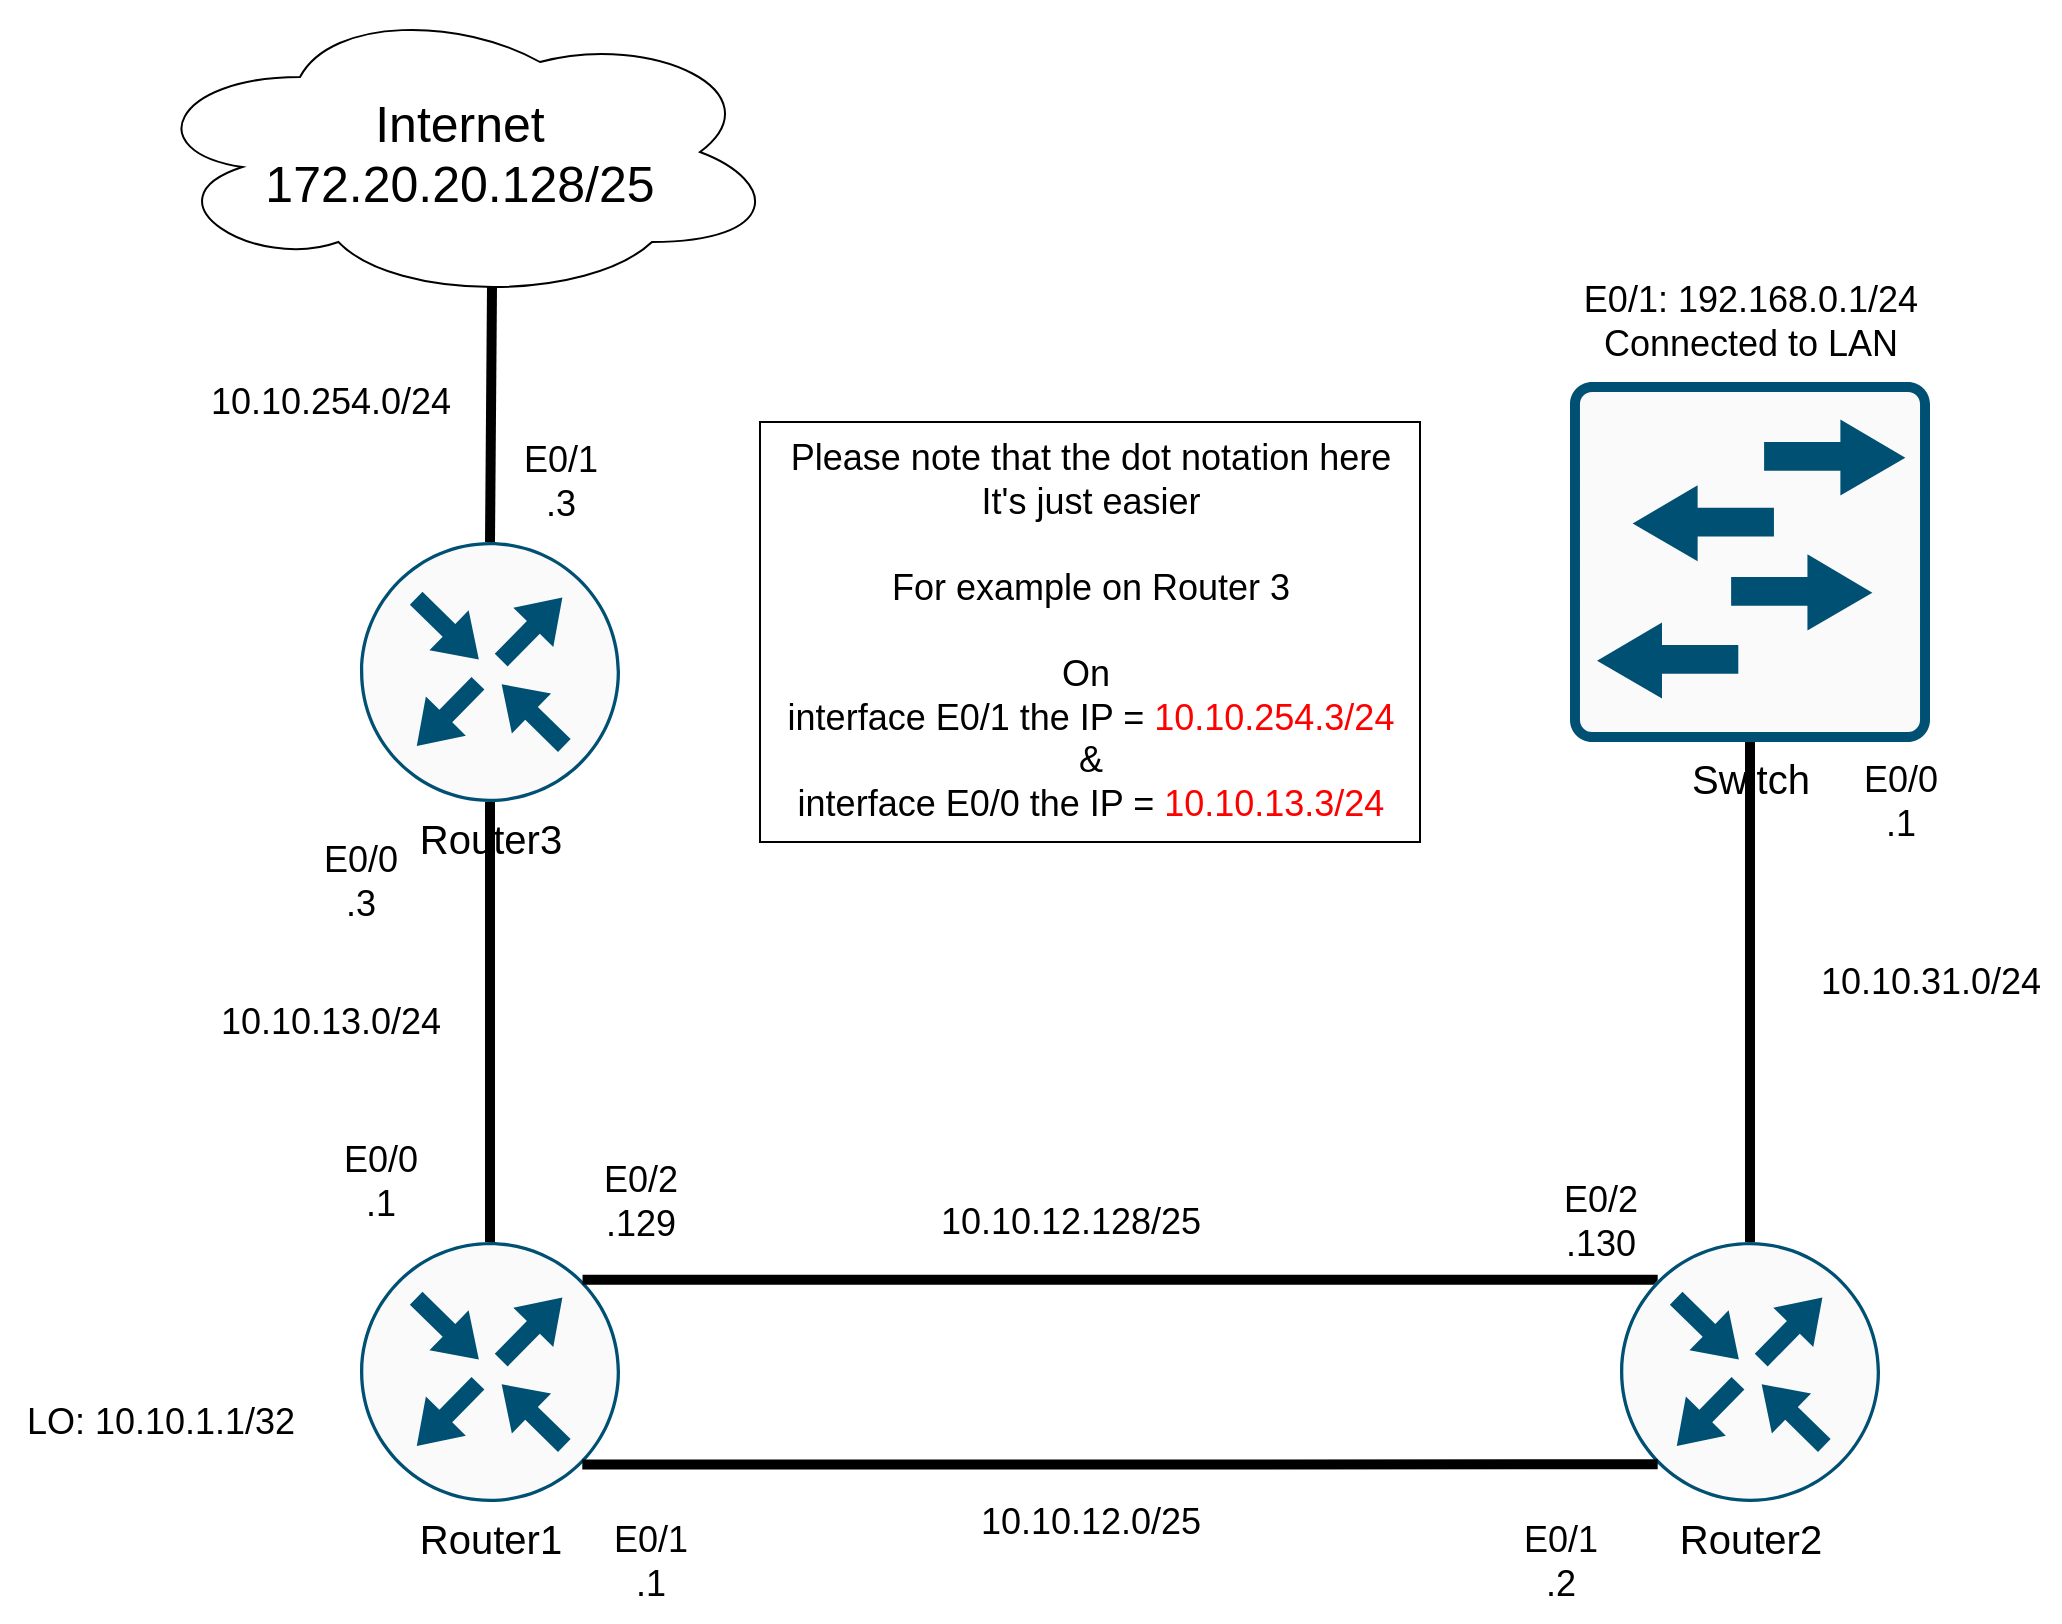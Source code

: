 <mxfile version="24.2.5" type="device">
  <diagram name="Page-1" id="Kfh8t_Ak4ihm8aRNfu7Z">
    <mxGraphModel dx="1292" dy="944" grid="1" gridSize="10" guides="1" tooltips="1" connect="1" arrows="1" fold="1" page="1" pageScale="1" pageWidth="850" pageHeight="1100" math="0" shadow="0">
      <root>
        <mxCell id="0" />
        <mxCell id="1" parent="0" />
        <mxCell id="OEtIv18NF1MfXvZT3ipg-42" value="&lt;font style=&quot;font-size: 25px;&quot;&gt;Internet&lt;/font&gt;&lt;div style=&quot;font-size: 25px;&quot;&gt;&lt;font style=&quot;font-size: 25px;&quot;&gt;172.20.20.128/25&lt;/font&gt;&lt;/div&gt;" style="ellipse;shape=cloud;whiteSpace=wrap;html=1;" vertex="1" parent="1">
          <mxGeometry x="170" y="120" width="320" height="150" as="geometry" />
        </mxCell>
        <mxCell id="OEtIv18NF1MfXvZT3ipg-43" value="&lt;font style=&quot;font-size: 20px;&quot;&gt;Router3&lt;/font&gt;" style="sketch=0;points=[[0.5,0,0],[1,0.5,0],[0.5,1,0],[0,0.5,0],[0.145,0.145,0],[0.856,0.145,0],[0.855,0.856,0],[0.145,0.855,0]];verticalLabelPosition=bottom;html=1;verticalAlign=top;aspect=fixed;align=center;pointerEvents=1;shape=mxgraph.cisco19.rect;prIcon=router;fillColor=#FAFAFA;strokeColor=#005073;" vertex="1" parent="1">
          <mxGeometry x="280" y="390" width="130" height="130" as="geometry" />
        </mxCell>
        <mxCell id="OEtIv18NF1MfXvZT3ipg-45" value="&lt;font style=&quot;font-size: 20px;&quot;&gt;Router1&lt;/font&gt;" style="sketch=0;points=[[0.5,0,0],[1,0.5,0],[0.5,1,0],[0,0.5,0],[0.145,0.145,0],[0.856,0.145,0],[0.855,0.856,0],[0.145,0.855,0]];verticalLabelPosition=bottom;html=1;verticalAlign=top;aspect=fixed;align=center;pointerEvents=1;shape=mxgraph.cisco19.rect;prIcon=router;fillColor=#FAFAFA;strokeColor=#005073;" vertex="1" parent="1">
          <mxGeometry x="280" y="740" width="130" height="130" as="geometry" />
        </mxCell>
        <mxCell id="OEtIv18NF1MfXvZT3ipg-46" value="" style="endArrow=none;html=1;rounded=0;entryX=0.55;entryY=0.95;entryDx=0;entryDy=0;entryPerimeter=0;exitX=0.5;exitY=0;exitDx=0;exitDy=0;exitPerimeter=0;strokeWidth=5;" edge="1" parent="1" source="OEtIv18NF1MfXvZT3ipg-43" target="OEtIv18NF1MfXvZT3ipg-42">
          <mxGeometry width="50" height="50" relative="1" as="geometry">
            <mxPoint x="390" y="440" as="sourcePoint" />
            <mxPoint x="570" y="260" as="targetPoint" />
          </mxGeometry>
        </mxCell>
        <mxCell id="OEtIv18NF1MfXvZT3ipg-47" value="" style="endArrow=none;html=1;rounded=0;entryX=0.5;entryY=1;entryDx=0;entryDy=0;entryPerimeter=0;exitX=0.5;exitY=0;exitDx=0;exitDy=0;exitPerimeter=0;strokeWidth=5;" edge="1" parent="1" source="OEtIv18NF1MfXvZT3ipg-45" target="OEtIv18NF1MfXvZT3ipg-43">
          <mxGeometry width="50" height="50" relative="1" as="geometry">
            <mxPoint x="590" y="627" as="sourcePoint" />
            <mxPoint x="591" y="500" as="targetPoint" />
          </mxGeometry>
        </mxCell>
        <mxCell id="OEtIv18NF1MfXvZT3ipg-48" value="" style="endArrow=none;html=1;rounded=0;exitX=0.856;exitY=0.145;exitDx=0;exitDy=0;exitPerimeter=0;strokeWidth=5;entryX=0.145;entryY=0.145;entryDx=0;entryDy=0;entryPerimeter=0;" edge="1" parent="1" source="OEtIv18NF1MfXvZT3ipg-45" target="OEtIv18NF1MfXvZT3ipg-49">
          <mxGeometry width="50" height="50" relative="1" as="geometry">
            <mxPoint x="610" y="770" as="sourcePoint" />
            <mxPoint x="850" y="760" as="targetPoint" />
          </mxGeometry>
        </mxCell>
        <mxCell id="OEtIv18NF1MfXvZT3ipg-49" value="&lt;font style=&quot;font-size: 20px;&quot;&gt;Router2&lt;/font&gt;" style="sketch=0;points=[[0.5,0,0],[1,0.5,0],[0.5,1,0],[0,0.5,0],[0.145,0.145,0],[0.856,0.145,0],[0.855,0.856,0],[0.145,0.855,0]];verticalLabelPosition=bottom;html=1;verticalAlign=top;aspect=fixed;align=center;pointerEvents=1;shape=mxgraph.cisco19.rect;prIcon=router;fillColor=#FAFAFA;strokeColor=#005073;" vertex="1" parent="1">
          <mxGeometry x="910" y="740" width="130" height="130" as="geometry" />
        </mxCell>
        <mxCell id="OEtIv18NF1MfXvZT3ipg-50" value="" style="endArrow=none;html=1;rounded=0;exitX=0.855;exitY=0.856;exitDx=0;exitDy=0;exitPerimeter=0;strokeWidth=5;entryX=0.145;entryY=0.855;entryDx=0;entryDy=0;entryPerimeter=0;" edge="1" parent="1" source="OEtIv18NF1MfXvZT3ipg-45" target="OEtIv18NF1MfXvZT3ipg-49">
          <mxGeometry width="50" height="50" relative="1" as="geometry">
            <mxPoint x="425" y="880" as="sourcePoint" />
            <mxPoint x="963" y="880" as="targetPoint" />
          </mxGeometry>
        </mxCell>
        <mxCell id="OEtIv18NF1MfXvZT3ipg-51" value="" style="endArrow=none;html=1;rounded=0;exitX=0.5;exitY=0;exitDx=0;exitDy=0;exitPerimeter=0;strokeWidth=5;entryX=0.5;entryY=1;entryDx=0;entryDy=0;entryPerimeter=0;" edge="1" parent="1" source="OEtIv18NF1MfXvZT3ipg-49" target="OEtIv18NF1MfXvZT3ipg-52">
          <mxGeometry width="50" height="50" relative="1" as="geometry">
            <mxPoint x="1000" y="610" as="sourcePoint" />
            <mxPoint x="975" y="530" as="targetPoint" />
          </mxGeometry>
        </mxCell>
        <mxCell id="OEtIv18NF1MfXvZT3ipg-52" value="&lt;font style=&quot;font-size: 20px;&quot;&gt;Switch&lt;/font&gt;" style="sketch=0;points=[[0.015,0.015,0],[0.985,0.015,0],[0.985,0.985,0],[0.015,0.985,0],[0.25,0,0],[0.5,0,0],[0.75,0,0],[1,0.25,0],[1,0.5,0],[1,0.75,0],[0.75,1,0],[0.5,1,0],[0.25,1,0],[0,0.75,0],[0,0.5,0],[0,0.25,0]];verticalLabelPosition=bottom;html=1;verticalAlign=top;aspect=fixed;align=center;pointerEvents=1;shape=mxgraph.cisco19.rect;prIcon=l2_switch;fillColor=#FAFAFA;strokeColor=#005073;" vertex="1" parent="1">
          <mxGeometry x="885" y="310" width="180" height="180" as="geometry" />
        </mxCell>
        <mxCell id="OEtIv18NF1MfXvZT3ipg-53" value="&lt;font style=&quot;font-size: 18px;&quot;&gt;E0/1&lt;/font&gt;&lt;div style=&quot;font-size: 18px;&quot;&gt;&lt;font style=&quot;font-size: 18px;&quot;&gt;.3&lt;/font&gt;&lt;/div&gt;" style="text;html=1;align=center;verticalAlign=middle;resizable=0;points=[];autosize=1;strokeColor=none;fillColor=none;" vertex="1" parent="1">
          <mxGeometry x="350" y="330" width="60" height="60" as="geometry" />
        </mxCell>
        <mxCell id="OEtIv18NF1MfXvZT3ipg-54" value="&lt;font style=&quot;font-size: 18px;&quot;&gt;E0/0&lt;/font&gt;&lt;div style=&quot;font-size: 18px;&quot;&gt;&lt;font style=&quot;font-size: 18px;&quot;&gt;.3&lt;/font&gt;&lt;/div&gt;" style="text;html=1;align=center;verticalAlign=middle;resizable=0;points=[];autosize=1;strokeColor=none;fillColor=none;" vertex="1" parent="1">
          <mxGeometry x="250" y="530" width="60" height="60" as="geometry" />
        </mxCell>
        <mxCell id="OEtIv18NF1MfXvZT3ipg-55" value="&lt;span style=&quot;font-size: 18px;&quot;&gt;10.10.254.0/24&lt;/span&gt;" style="text;html=1;align=center;verticalAlign=middle;resizable=0;points=[];autosize=1;strokeColor=none;fillColor=none;" vertex="1" parent="1">
          <mxGeometry x="195" y="300" width="140" height="40" as="geometry" />
        </mxCell>
        <mxCell id="OEtIv18NF1MfXvZT3ipg-56" value="&lt;span style=&quot;font-size: 18px;&quot;&gt;10.10.13.0/24&lt;/span&gt;" style="text;html=1;align=center;verticalAlign=middle;resizable=0;points=[];autosize=1;strokeColor=none;fillColor=none;" vertex="1" parent="1">
          <mxGeometry x="200" y="610" width="130" height="40" as="geometry" />
        </mxCell>
        <mxCell id="OEtIv18NF1MfXvZT3ipg-57" value="&lt;font style=&quot;font-size: 18px;&quot;&gt;E0/0&lt;/font&gt;&lt;div style=&quot;font-size: 18px;&quot;&gt;&lt;font style=&quot;font-size: 18px;&quot;&gt;.1&lt;/font&gt;&lt;/div&gt;" style="text;html=1;align=center;verticalAlign=middle;resizable=0;points=[];autosize=1;strokeColor=none;fillColor=none;" vertex="1" parent="1">
          <mxGeometry x="260" y="680" width="60" height="60" as="geometry" />
        </mxCell>
        <mxCell id="OEtIv18NF1MfXvZT3ipg-58" value="&lt;font style=&quot;font-size: 18px;&quot;&gt;E0/2&lt;/font&gt;&lt;div style=&quot;font-size: 18px;&quot;&gt;&lt;font style=&quot;font-size: 18px;&quot;&gt;.129&lt;/font&gt;&lt;/div&gt;" style="text;html=1;align=center;verticalAlign=middle;resizable=0;points=[];autosize=1;strokeColor=none;fillColor=none;" vertex="1" parent="1">
          <mxGeometry x="390" y="690" width="60" height="60" as="geometry" />
        </mxCell>
        <mxCell id="OEtIv18NF1MfXvZT3ipg-59" value="&lt;font style=&quot;font-size: 18px;&quot;&gt;E0/1&lt;/font&gt;&lt;div style=&quot;font-size: 18px;&quot;&gt;&lt;font style=&quot;font-size: 18px;&quot;&gt;.1&lt;/font&gt;&lt;/div&gt;" style="text;html=1;align=center;verticalAlign=middle;resizable=0;points=[];autosize=1;strokeColor=none;fillColor=none;" vertex="1" parent="1">
          <mxGeometry x="395" y="870" width="60" height="60" as="geometry" />
        </mxCell>
        <mxCell id="OEtIv18NF1MfXvZT3ipg-60" value="&lt;span style=&quot;font-size: 18px;&quot;&gt;LO: 10.10.1.1/32&lt;/span&gt;" style="text;html=1;align=center;verticalAlign=middle;resizable=0;points=[];autosize=1;strokeColor=none;fillColor=none;" vertex="1" parent="1">
          <mxGeometry x="100" y="810" width="160" height="40" as="geometry" />
        </mxCell>
        <mxCell id="OEtIv18NF1MfXvZT3ipg-61" value="&lt;span style=&quot;font-size: 18px;&quot;&gt;10.10.12.128/25&lt;/span&gt;" style="text;html=1;align=center;verticalAlign=middle;resizable=0;points=[];autosize=1;strokeColor=none;fillColor=none;" vertex="1" parent="1">
          <mxGeometry x="560" y="710" width="150" height="40" as="geometry" />
        </mxCell>
        <mxCell id="OEtIv18NF1MfXvZT3ipg-62" value="&lt;span style=&quot;font-size: 18px;&quot;&gt;10.10.12.0/25&lt;/span&gt;" style="text;html=1;align=center;verticalAlign=middle;resizable=0;points=[];autosize=1;strokeColor=none;fillColor=none;" vertex="1" parent="1">
          <mxGeometry x="580" y="860" width="130" height="40" as="geometry" />
        </mxCell>
        <mxCell id="OEtIv18NF1MfXvZT3ipg-63" value="&lt;font style=&quot;font-size: 18px;&quot;&gt;E0/2&lt;/font&gt;&lt;div style=&quot;font-size: 18px;&quot;&gt;&lt;font style=&quot;font-size: 18px;&quot;&gt;.130&lt;/font&gt;&lt;/div&gt;" style="text;html=1;align=center;verticalAlign=middle;resizable=0;points=[];autosize=1;strokeColor=none;fillColor=none;" vertex="1" parent="1">
          <mxGeometry x="870" y="700" width="60" height="60" as="geometry" />
        </mxCell>
        <mxCell id="OEtIv18NF1MfXvZT3ipg-64" value="&lt;font style=&quot;font-size: 18px;&quot;&gt;E0/1&lt;/font&gt;&lt;div style=&quot;font-size: 18px;&quot;&gt;&lt;font style=&quot;font-size: 18px;&quot;&gt;.2&lt;/font&gt;&lt;/div&gt;" style="text;html=1;align=center;verticalAlign=middle;resizable=0;points=[];autosize=1;strokeColor=none;fillColor=none;" vertex="1" parent="1">
          <mxGeometry x="850" y="870" width="60" height="60" as="geometry" />
        </mxCell>
        <mxCell id="OEtIv18NF1MfXvZT3ipg-65" value="&lt;span style=&quot;font-size: 18px;&quot;&gt;10.10.31.0/24&lt;/span&gt;" style="text;html=1;align=center;verticalAlign=middle;resizable=0;points=[];autosize=1;strokeColor=none;fillColor=none;" vertex="1" parent="1">
          <mxGeometry x="1000" y="590" width="130" height="40" as="geometry" />
        </mxCell>
        <mxCell id="OEtIv18NF1MfXvZT3ipg-66" value="&lt;font style=&quot;font-size: 18px;&quot;&gt;E0/0&lt;/font&gt;&lt;div style=&quot;font-size: 18px;&quot;&gt;&lt;font style=&quot;font-size: 18px;&quot;&gt;.1&lt;/font&gt;&lt;/div&gt;" style="text;html=1;align=center;verticalAlign=middle;resizable=0;points=[];autosize=1;strokeColor=none;fillColor=none;" vertex="1" parent="1">
          <mxGeometry x="1020" y="490" width="60" height="60" as="geometry" />
        </mxCell>
        <mxCell id="OEtIv18NF1MfXvZT3ipg-67" value="&lt;font style=&quot;font-size: 18px;&quot;&gt;E0/1: 192.168.0.1/24&lt;/font&gt;&lt;div&gt;&lt;font style=&quot;font-size: 18px;&quot;&gt;Connected to LAN&lt;/font&gt;&lt;/div&gt;" style="text;html=1;align=center;verticalAlign=middle;resizable=0;points=[];autosize=1;strokeColor=none;fillColor=none;strokeWidth=2;" vertex="1" parent="1">
          <mxGeometry x="880" y="250" width="190" height="60" as="geometry" />
        </mxCell>
        <mxCell id="OEtIv18NF1MfXvZT3ipg-70" value="&lt;span style=&quot;font-size: 18px;&quot;&gt;Please note that the dot notation here&lt;/span&gt;&lt;div&gt;&lt;span style=&quot;font-size: 18px;&quot;&gt;It&#39;s just easier&lt;/span&gt;&lt;/div&gt;&lt;div&gt;&lt;span style=&quot;font-size: 18px;&quot;&gt;&lt;br&gt;&lt;/span&gt;&lt;/div&gt;&lt;div&gt;&lt;span style=&quot;font-size: 18px;&quot;&gt;For example on Router 3&lt;/span&gt;&lt;/div&gt;&lt;div&gt;&lt;span style=&quot;font-size: 18px;&quot;&gt;&lt;br&gt;&lt;/span&gt;&lt;/div&gt;&lt;div&gt;&lt;span style=&quot;font-size: 18px;&quot;&gt;On&amp;nbsp;&lt;/span&gt;&lt;/div&gt;&lt;div&gt;&lt;span style=&quot;font-size: 18px;&quot;&gt;interface E0/1 the IP = &lt;font color=&quot;#ff0000&quot;&gt;10.10.254.3/24&lt;/font&gt;&lt;/span&gt;&lt;/div&gt;&lt;div&gt;&lt;span style=&quot;font-size: 18px;&quot;&gt;&amp;amp;&lt;/span&gt;&lt;/div&gt;&lt;div&gt;&lt;span style=&quot;font-size: 18px;&quot;&gt;interface E0/0 the IP = &lt;font color=&quot;#ff0000&quot;&gt;10.10.13.3/24&lt;/font&gt;&lt;/span&gt;&lt;/div&gt;" style="text;html=1;align=center;verticalAlign=middle;resizable=0;points=[];autosize=1;strokeColor=default;fillColor=none;" vertex="1" parent="1">
          <mxGeometry x="480" y="330" width="330" height="210" as="geometry" />
        </mxCell>
      </root>
    </mxGraphModel>
  </diagram>
</mxfile>

